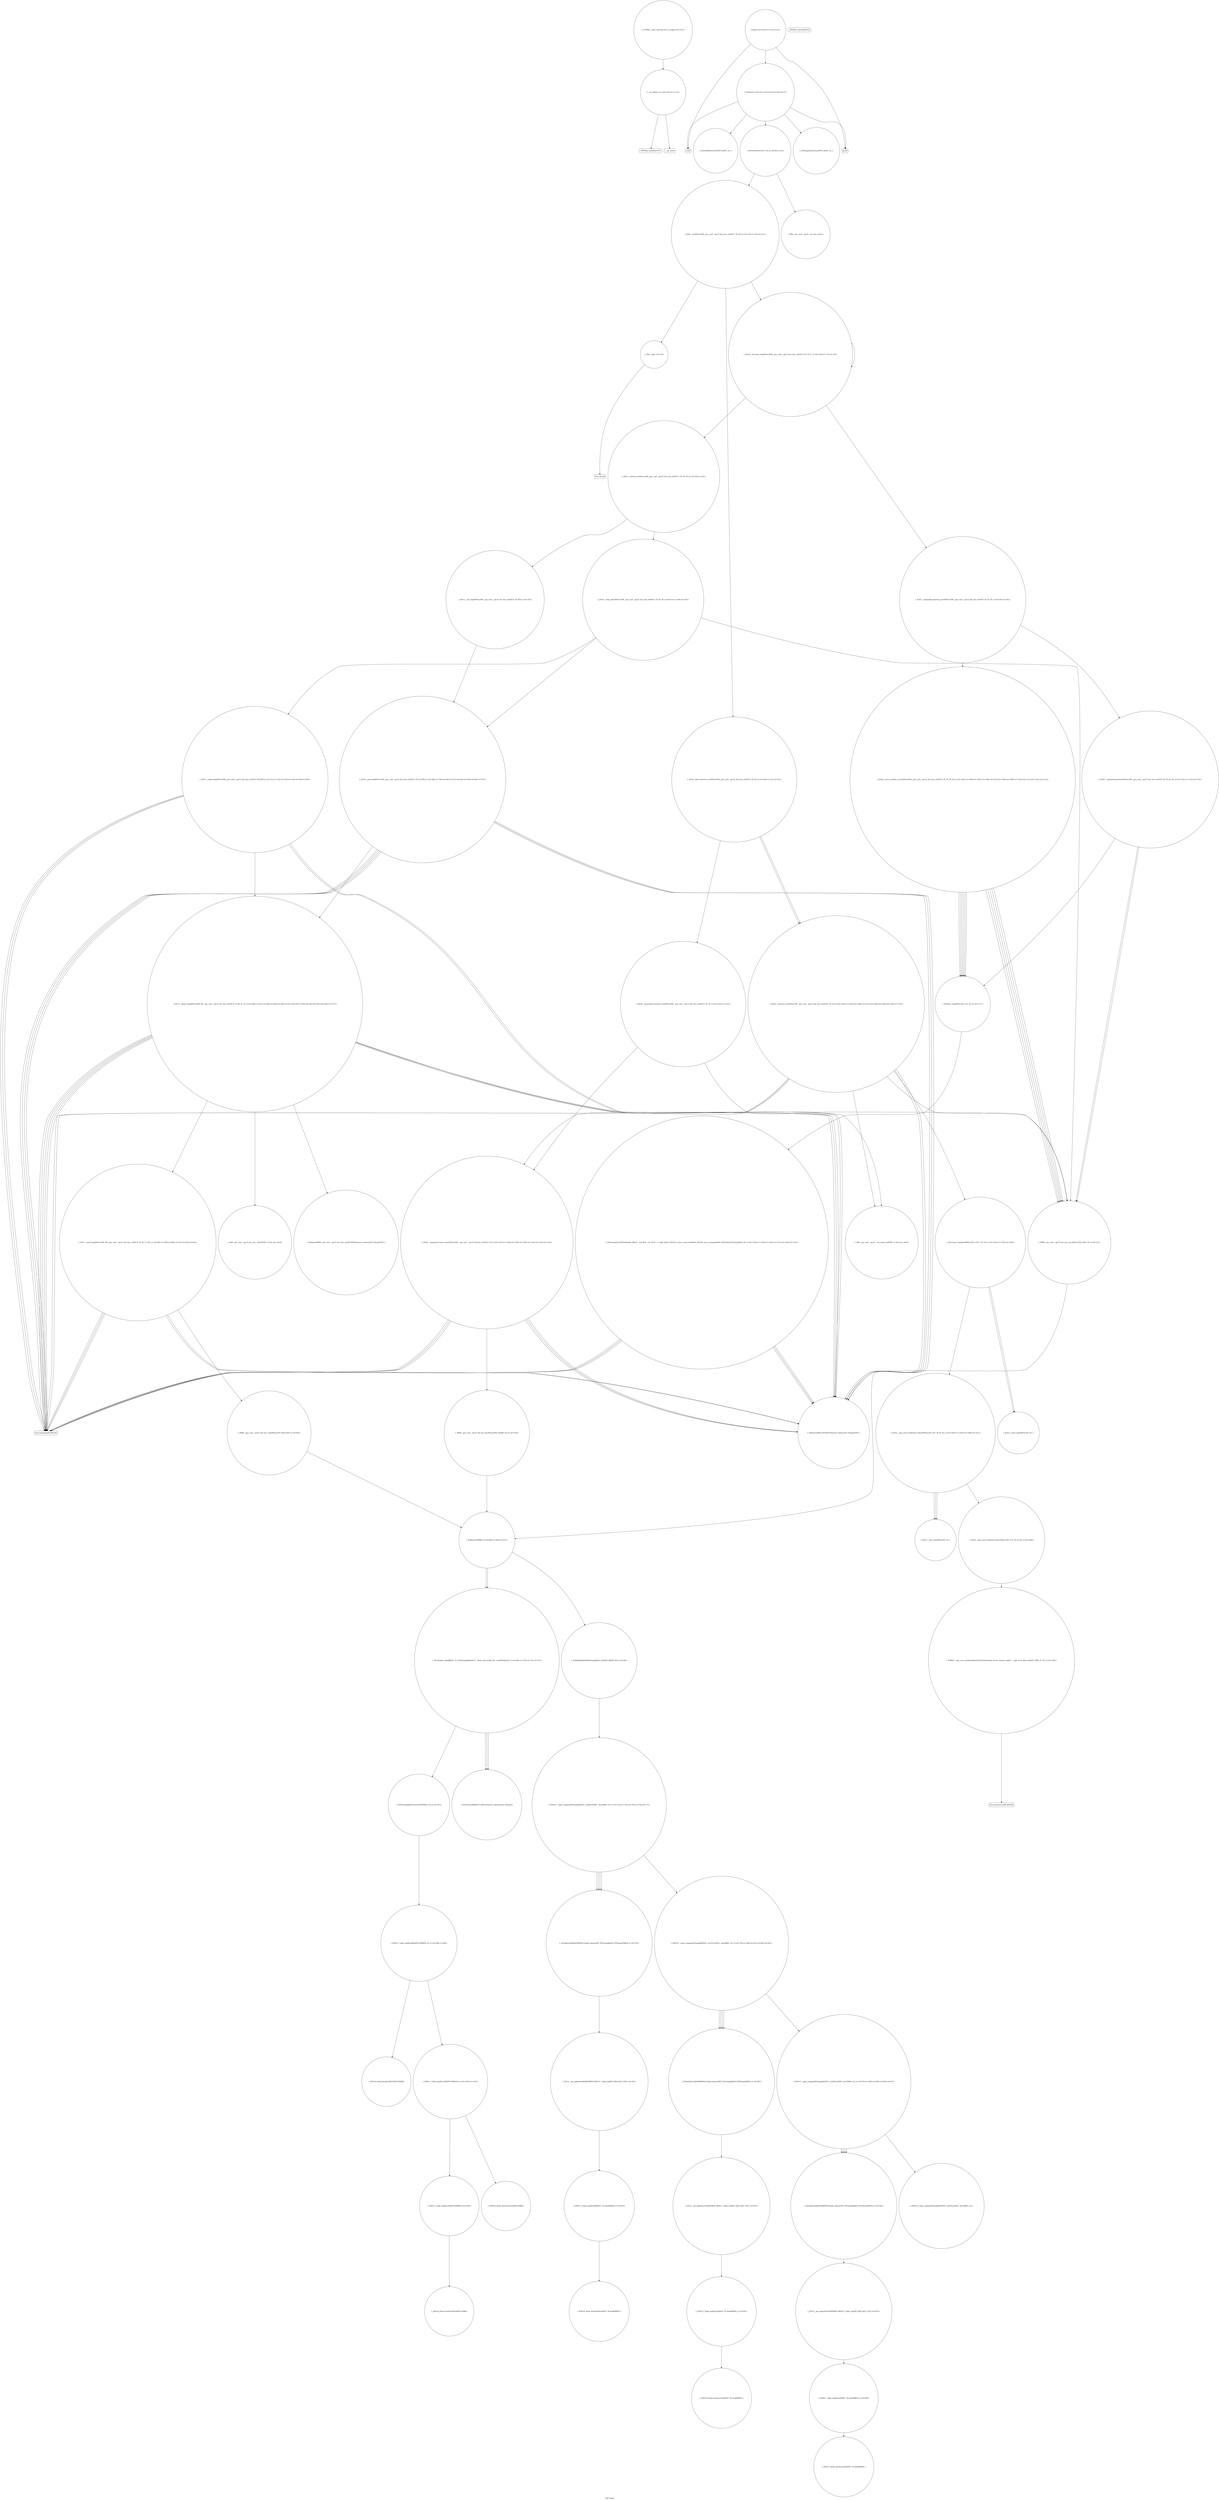 digraph "Call Graph" {
	label="Call Graph";

	Node0x561079120960 [shape=record,shape=circle,label="{__cxx_global_var_init|{<s0>1|<s1>2}}"];
	Node0x561079120960:s0 -> Node0x5610791209e0[color=black];
	Node0x561079120960:s1 -> Node0x561079309d20[color=black];
	Node0x56107930b220 [shape=record,shape=circle,label="{_ZNSt15__tuple_compareISt5tupleIJiiiEES1_Lm3ELm3EE6__lessERKS1_S4_}"];
	Node0x561079309f20 [shape=record,shape=circle,label="{_ZSt5beginI4vec3Lm3EEPT_RAT0__S1_}"];
	Node0x56107930c5c0 [shape=record,shape=circle,label="{_ZNSt11_Tuple_implILm1EJiiEEC2ERKiS2_|{<s0>100|<s1>101}}"];
	Node0x56107930c5c0:s0 -> Node0x56107930c6c0[color=black];
	Node0x56107930c5c0:s1 -> Node0x56107930c740[color=black];
	Node0x56107930a2a0 [shape=record,shape=circle,label="{_ZSt4__lgl|{<s0>19}}"];
	Node0x56107930a2a0:s0 -> Node0x56107930ca40[color=black];
	Node0x56107930c940 [shape=record,shape=circle,label="{_ZSt9iter_swapIP4vec3S1_EvT_T0_|{<s0>117}}"];
	Node0x56107930c940:s0 -> Node0x56107930c9c0[color=black];
	Node0x56107930a620 [shape=record,shape=circle,label="{_ZNK9__gnu_cxx5__ops15_Iter_less_iterclIP4vec3S4_EEbT_T0_|{<s0>37}}"];
	Node0x56107930a620:s0 -> Node0x56107930aaa0[color=black];
	Node0x56107930ccc0 [shape=record,shape=circle,label="{_ZN9__gnu_cxx5__ops15__val_comp_iterENS0_15_Iter_less_iterE}"];
	Node0x56107930a9a0 [shape=record,shape=circle,label="{_ZSt11__push_heapIP4vec3lS0_N9__gnu_cxx5__ops14_Iter_less_valEEvT_T0_S6_T1_RT2_|{<s0>58|<s1>59|<s2>60|<s3>61|<s4>62|<s5>63}}"];
	Node0x56107930a9a0:s0 -> Node0x56107930a7a0[color=black];
	Node0x56107930a9a0:s1 -> Node0x56107930aa20[color=black];
	Node0x56107930a9a0:s2 -> Node0x56107930a720[color=black];
	Node0x56107930a9a0:s3 -> Node0x56107930a7a0[color=black];
	Node0x56107930a9a0:s4 -> Node0x56107930a720[color=black];
	Node0x56107930a9a0:s5 -> Node0x56107930a7a0[color=black];
	Node0x56107930d040 [shape=record,shape=circle,label="{_ZNK9__gnu_cxx5__ops14_Val_less_iterclI4vec3PS3_EEbRT_T0_|{<s0>150}}"];
	Node0x56107930d040:s0 -> Node0x56107930aaa0[color=black];
	Node0x56107930ad20 [shape=record,shape=circle,label="{_ZNSt15__tuple_compareISt5tupleIJiiiEES1_Lm1ELm3EE6__lessERKS1_S4_|{<s0>79|<s1>80|<s2>81|<s3>82|<s4>83}}"];
	Node0x56107930ad20:s0 -> Node0x56107930af20[color=black];
	Node0x56107930ad20:s1 -> Node0x56107930af20[color=black];
	Node0x56107930ad20:s2 -> Node0x56107930af20[color=black];
	Node0x56107930ad20:s3 -> Node0x56107930af20[color=black];
	Node0x56107930ad20:s4 -> Node0x56107930afa0[color=black];
	Node0x56107930b0a0 [shape=record,shape=circle,label="{_ZNSt11_Tuple_implILm1EJiiEE7_M_headERKS0_|{<s0>93}}"];
	Node0x56107930b0a0:s0 -> Node0x56107930b120[color=black];
	Node0x561079309da0 [shape=record,shape=circle,label="{_Z5solvev|{<s0>3|<s1>4|<s2>5|<s3>6|<s4>7}}"];
	Node0x561079309da0:s0 -> Node0x561079309e20[color=black];
	Node0x561079309da0:s1 -> Node0x561079309f20[color=black];
	Node0x561079309da0:s2 -> Node0x561079309fa0[color=black];
	Node0x561079309da0:s3 -> Node0x561079309ea0[color=black];
	Node0x561079309da0:s4 -> Node0x56107930a020[color=black];
	Node0x56107930c440 [shape=record,shape=circle,label="{_ZSt7forwardIRKiEOT_RNSt16remove_referenceIS2_E4typeE}"];
	Node0x56107930a120 [shape=record,shape=circle,label="{_ZSt6__sortIP4vec3N9__gnu_cxx5__ops15_Iter_less_iterEEvT_S5_T0_|{<s0>13|<s1>14|<s2>15}}"];
	Node0x56107930a120:s0 -> Node0x56107930a2a0[color=black];
	Node0x56107930a120:s1 -> Node0x56107930a220[color=black];
	Node0x56107930a120:s2 -> Node0x56107930a320[color=black];
	Node0x56107930c7c0 [shape=record,shape=circle,label="{_ZNSt10_Head_baseILm2EiLb0EEC2ERKi}"];
	Node0x56107930a4a0 [shape=record,shape=circle,label="{_ZSt13__heap_selectIP4vec3N9__gnu_cxx5__ops15_Iter_less_iterEEvT_S5_S5_T0_|{<s0>27|<s1>28|<s2>29}}"];
	Node0x56107930a4a0:s0 -> Node0x56107930a5a0[color=black];
	Node0x56107930a4a0:s1 -> Node0x56107930a620[color=black];
	Node0x56107930a4a0:s2 -> Node0x56107930a6a0[color=black];
	Node0x56107930cb40 [shape=record,shape=circle,label="{_ZSt26__unguarded_insertion_sortIP4vec3N9__gnu_cxx5__ops15_Iter_less_iterEEvT_S5_T0_|{<s0>132|<s1>133}}"];
	Node0x56107930cb40:s0 -> Node0x56107930ccc0[color=black];
	Node0x56107930cb40:s1 -> Node0x56107930cc40[color=black];
	Node0x56107930a820 [shape=record,shape=circle,label="{_ZSt13__adjust_heapIP4vec3lS0_N9__gnu_cxx5__ops15_Iter_less_iterEEvT_T0_S6_T1_T2_|{<s0>46|<s1>47|<s2>48|<s3>49|<s4>50|<s5>51|<s6>52|<s7>53|<s8>54|<s9>55|<s10>56|<s11>57}}"];
	Node0x56107930a820:s0 -> Node0x56107930a7a0[color=black];
	Node0x56107930a820:s1 -> Node0x56107930a620[color=black];
	Node0x56107930a820:s2 -> Node0x56107930a720[color=black];
	Node0x56107930a820:s3 -> Node0x56107930a7a0[color=black];
	Node0x56107930a820:s4 -> Node0x56107930a720[color=black];
	Node0x56107930a820:s5 -> Node0x56107930a7a0[color=black];
	Node0x56107930a820:s6 -> Node0x56107930a8a0[color=black];
	Node0x56107930a820:s7 -> Node0x56107930a920[color=black];
	Node0x56107930a820:s8 -> Node0x56107930a720[color=black];
	Node0x56107930a820:s9 -> Node0x56107930a7a0[color=black];
	Node0x56107930a820:s10 -> Node0x56107930a7a0[color=black];
	Node0x56107930a820:s11 -> Node0x56107930a9a0[color=black];
	Node0x56107930cec0 [shape=record,shape=circle,label="{_ZSt12__niter_baseIP4vec3ET_S2_}"];
	Node0x56107930aba0 [shape=record,shape=circle,label="{_ZSt10make_tupleIJRKiS1_S1_EESt5tupleIJDpNSt17__decay_and_stripIT_E6__typeEEEDpOS4_|{<s0>69|<s1>70|<s2>71|<s3>72}}"];
	Node0x56107930aba0:s0 -> Node0x56107930c440[color=black];
	Node0x56107930aba0:s1 -> Node0x56107930c440[color=black];
	Node0x56107930aba0:s2 -> Node0x56107930c440[color=black];
	Node0x56107930aba0:s3 -> Node0x56107930c4c0[color=black];
	Node0x56107930af20 [shape=record,shape=circle,label="{_ZSt3getILm1EJiiiEERKNSt13tuple_elementIXT_ESt5tupleIJDpT0_EEE4typeERKS4_|{<s0>86}}"];
	Node0x56107930af20:s0 -> Node0x56107930b020[color=black];
	Node0x5610791209e0 [shape=record,shape=Mrecord,label="{_ZNSt8ios_base4InitC1Ev}"];
	Node0x56107930b2a0 [shape=record,shape=circle,label="{_ZSt12__get_helperILm2EiJEERKT0_RKSt11_Tuple_implIXT_EJS0_DpT1_EE|{<s0>95}}"];
	Node0x56107930b2a0:s0 -> Node0x56107930b320[color=black];
	Node0x561079309fa0 [shape=record,shape=circle,label="{_ZSt3endI4vec3Lm3EEPT_RAT0__S1_}"];
	Node0x56107930c640 [shape=record,shape=circle,label="{_ZNSt10_Head_baseILm0EiLb0EEC2ERKi}"];
	Node0x56107930a320 [shape=record,shape=circle,label="{_ZSt22__final_insertion_sortIP4vec3N9__gnu_cxx5__ops15_Iter_less_iterEEvT_S5_T0_|{<s0>20|<s1>21|<s2>22}}"];
	Node0x56107930a320:s0 -> Node0x56107930cac0[color=black];
	Node0x56107930a320:s1 -> Node0x56107930cb40[color=black];
	Node0x56107930a320:s2 -> Node0x56107930cac0[color=black];
	Node0x56107930c9c0 [shape=record,shape=circle,label="{_ZSt4swapI4vec3ENSt9enable_ifIXsr6__and_ISt6__not_ISt15__is_tuple_likeIT_EESt21is_move_constructibleIS4_ESt18is_move_assignableIS4_EEE5valueEvE4typeERS4_SD_|{<s0>118|<s1>119|<s2>120|<s3>121|<s4>122|<s5>123}}"];
	Node0x56107930c9c0:s0 -> Node0x56107930a720[color=black];
	Node0x56107930c9c0:s1 -> Node0x56107930a7a0[color=black];
	Node0x56107930c9c0:s2 -> Node0x56107930a720[color=black];
	Node0x56107930c9c0:s3 -> Node0x56107930a7a0[color=black];
	Node0x56107930c9c0:s4 -> Node0x56107930a720[color=black];
	Node0x56107930c9c0:s5 -> Node0x56107930a7a0[color=black];
	Node0x56107930a6a0 [shape=record,shape=circle,label="{_ZSt10__pop_heapIP4vec3N9__gnu_cxx5__ops15_Iter_less_iterEEvT_S5_S5_RT0_|{<s0>38|<s1>39|<s2>40|<s3>41|<s4>42|<s5>43|<s6>44|<s7>45}}"];
	Node0x56107930a6a0:s0 -> Node0x56107930a720[color=black];
	Node0x56107930a6a0:s1 -> Node0x56107930a7a0[color=black];
	Node0x56107930a6a0:s2 -> Node0x56107930a720[color=black];
	Node0x56107930a6a0:s3 -> Node0x56107930a7a0[color=black];
	Node0x56107930a6a0:s4 -> Node0x56107930a720[color=black];
	Node0x56107930a6a0:s5 -> Node0x56107930a7a0[color=black];
	Node0x56107930a6a0:s6 -> Node0x56107930a7a0[color=black];
	Node0x56107930a6a0:s7 -> Node0x56107930a820[color=black];
	Node0x56107930cd40 [shape=record,shape=circle,label="{_ZSt23__copy_move_backward_a2ILb1EP4vec3S1_ET1_T0_S3_S2_|{<s0>144|<s1>145|<s2>146|<s3>147}}"];
	Node0x56107930cd40:s0 -> Node0x56107930cec0[color=black];
	Node0x56107930cd40:s1 -> Node0x56107930cec0[color=black];
	Node0x56107930cd40:s2 -> Node0x56107930cec0[color=black];
	Node0x56107930cd40:s3 -> Node0x56107930ce40[color=black];
	Node0x56107930aa20 [shape=record,shape=circle,label="{_ZNK9__gnu_cxx5__ops14_Iter_less_valclIP4vec3S3_EEbT_RT0_|{<s0>64}}"];
	Node0x56107930aa20:s0 -> Node0x56107930aaa0[color=black];
	Node0x56107930d0c0 [shape=record,shape=circle,label="{_GLOBAL__sub_I_Georeth.0v0_2_0.cpp|{<s0>151}}"];
	Node0x56107930d0c0:s0 -> Node0x561079120960[color=black];
	Node0x56107930ada0 [shape=record,shape=circle,label="{_ZSt12__get_helperILm0EiJiiEERKT0_RKSt11_Tuple_implIXT_EJS0_DpT1_EE|{<s0>84}}"];
	Node0x56107930ada0:s0 -> Node0x56107930ae20[color=black];
	Node0x56107930b120 [shape=record,shape=circle,label="{_ZNSt10_Head_baseILm1EiLb0EE7_M_headERKS0_}"];
	Node0x561079309e20 [shape=record,shape=Mrecord,label="{scanf}"];
	Node0x56107930c4c0 [shape=record,shape=circle,label="{_ZNSt5tupleIJiiiEEC2IvLb1EEERKiS3_S3_|{<s0>97}}"];
	Node0x56107930c4c0:s0 -> Node0x56107930c540[color=black];
	Node0x56107930a1a0 [shape=record,shape=circle,label="{_ZN9__gnu_cxx5__ops16__iter_less_iterEv}"];
	Node0x56107930c840 [shape=record,shape=circle,label="{_ZSt22__move_median_to_firstIP4vec3N9__gnu_cxx5__ops15_Iter_less_iterEEvT_S5_S5_S5_T0_|{<s0>103|<s1>104|<s2>105|<s3>106|<s4>107|<s5>108|<s6>109|<s7>110|<s8>111|<s9>112|<s10>113}}"];
	Node0x56107930c840:s0 -> Node0x56107930a620[color=black];
	Node0x56107930c840:s1 -> Node0x56107930a620[color=black];
	Node0x56107930c840:s2 -> Node0x56107930c940[color=black];
	Node0x56107930c840:s3 -> Node0x56107930a620[color=black];
	Node0x56107930c840:s4 -> Node0x56107930c940[color=black];
	Node0x56107930c840:s5 -> Node0x56107930c940[color=black];
	Node0x56107930c840:s6 -> Node0x56107930a620[color=black];
	Node0x56107930c840:s7 -> Node0x56107930c940[color=black];
	Node0x56107930c840:s8 -> Node0x56107930a620[color=black];
	Node0x56107930c840:s9 -> Node0x56107930c940[color=black];
	Node0x56107930c840:s10 -> Node0x56107930c940[color=black];
	Node0x56107930a520 [shape=record,shape=circle,label="{_ZSt11__sort_heapIP4vec3N9__gnu_cxx5__ops15_Iter_less_iterEEvT_S5_RT0_|{<s0>30}}"];
	Node0x56107930a520:s0 -> Node0x56107930a6a0[color=black];
	Node0x56107930cbc0 [shape=record,shape=circle,label="{_ZSt13move_backwardIP4vec3S1_ET0_T_S3_S2_|{<s0>134|<s1>135|<s2>136}}"];
	Node0x56107930cbc0:s0 -> Node0x56107930cdc0[color=black];
	Node0x56107930cbc0:s1 -> Node0x56107930cdc0[color=black];
	Node0x56107930cbc0:s2 -> Node0x56107930cd40[color=black];
	Node0x56107930a8a0 [shape=record,shape=circle,label="{_ZSt4moveIRN9__gnu_cxx5__ops15_Iter_less_iterEEONSt16remove_referenceIT_E4typeEOS5_}"];
	Node0x56107930cf40 [shape=record,shape=circle,label="{_ZNSt20__copy_move_backwardILb1ELb1ESt26random_access_iterator_tagE13__copy_move_bI4vec3EEPT_PKS4_S7_S5_|{<s0>149}}"];
	Node0x56107930cf40:s0 -> Node0x56107930cfc0[color=black];
	Node0x56107930ac20 [shape=record,shape=circle,label="{_ZNSt15__tuple_compareISt5tupleIJiiiEES1_Lm0ELm3EE6__lessERKS1_S4_|{<s0>73|<s1>74|<s2>75|<s3>76|<s4>77}}"];
	Node0x56107930ac20:s0 -> Node0x56107930aca0[color=black];
	Node0x56107930ac20:s1 -> Node0x56107930aca0[color=black];
	Node0x56107930ac20:s2 -> Node0x56107930aca0[color=black];
	Node0x56107930ac20:s3 -> Node0x56107930aca0[color=black];
	Node0x56107930ac20:s4 -> Node0x56107930ad20[color=black];
	Node0x56107930afa0 [shape=record,shape=circle,label="{_ZNSt15__tuple_compareISt5tupleIJiiiEES1_Lm2ELm3EE6__lessERKS1_S4_|{<s0>87|<s1>88|<s2>89|<s3>90|<s4>91}}"];
	Node0x56107930afa0:s0 -> Node0x56107930b1a0[color=black];
	Node0x56107930afa0:s1 -> Node0x56107930b1a0[color=black];
	Node0x56107930afa0:s2 -> Node0x56107930b1a0[color=black];
	Node0x56107930afa0:s3 -> Node0x56107930b1a0[color=black];
	Node0x56107930afa0:s4 -> Node0x56107930b220[color=black];
	Node0x561079309ca0 [shape=record,shape=Mrecord,label="{_ZNSt8ios_base4InitD1Ev}"];
	Node0x56107930b320 [shape=record,shape=circle,label="{_ZNSt11_Tuple_implILm2EJiEE7_M_headERKS0_|{<s0>96}}"];
	Node0x56107930b320:s0 -> Node0x56107930c3c0[color=black];
	Node0x56107930a020 [shape=record,shape=Mrecord,label="{printf}"];
	Node0x56107930c6c0 [shape=record,shape=circle,label="{_ZNSt11_Tuple_implILm2EJiEEC2ERKi|{<s0>102}}"];
	Node0x56107930c6c0:s0 -> Node0x56107930c7c0[color=black];
	Node0x56107930a3a0 [shape=record,shape=circle,label="{_ZSt14__partial_sortIP4vec3N9__gnu_cxx5__ops15_Iter_less_iterEEvT_S5_S5_T0_|{<s0>23|<s1>24}}"];
	Node0x56107930a3a0:s0 -> Node0x56107930a4a0[color=black];
	Node0x56107930a3a0:s1 -> Node0x56107930a520[color=black];
	Node0x56107930ca40 [shape=record,shape=Mrecord,label="{llvm.ctlz.i64}"];
	Node0x56107930a720 [shape=record,shape=circle,label="{_ZSt4moveIR4vec3EONSt16remove_referenceIT_E4typeEOS3_}"];
	Node0x56107930cdc0 [shape=record,shape=circle,label="{_ZSt12__miter_baseIP4vec3ET_S2_}"];
	Node0x56107930aaa0 [shape=record,shape=circle,label="{_ZNK4vec3ltERKS_|{<s0>65|<s1>66|<s2>67}}"];
	Node0x56107930aaa0:s0 -> Node0x56107930aba0[color=black];
	Node0x56107930aaa0:s1 -> Node0x56107930aba0[color=black];
	Node0x56107930aaa0:s2 -> Node0x56107930ab20[color=black];
	Node0x56107930ae20 [shape=record,shape=circle,label="{_ZNSt11_Tuple_implILm0EJiiiEE7_M_headERKS0_|{<s0>85}}"];
	Node0x56107930ae20:s0 -> Node0x56107930aea0[color=black];
	Node0x56107930b1a0 [shape=record,shape=circle,label="{_ZSt3getILm2EJiiiEERKNSt13tuple_elementIXT_ESt5tupleIJDpT0_EEE4typeERKS4_|{<s0>94}}"];
	Node0x56107930b1a0:s0 -> Node0x56107930b2a0[color=black];
	Node0x561079309ea0 [shape=record,shape=circle,label="{_ZSt4sortIP4vec3EvT_S2_|{<s0>8|<s1>9}}"];
	Node0x561079309ea0:s0 -> Node0x56107930a1a0[color=black];
	Node0x561079309ea0:s1 -> Node0x56107930a120[color=black];
	Node0x56107930c540 [shape=record,shape=circle,label="{_ZNSt11_Tuple_implILm0EJiiiEEC2ERKiS2_S2_|{<s0>98|<s1>99}}"];
	Node0x56107930c540:s0 -> Node0x56107930c5c0[color=black];
	Node0x56107930c540:s1 -> Node0x56107930c640[color=black];
	Node0x56107930a220 [shape=record,shape=circle,label="{_ZSt16__introsort_loopIP4vec3lN9__gnu_cxx5__ops15_Iter_less_iterEEvT_S5_T0_T1_|{<s0>16|<s1>17|<s2>18}}"];
	Node0x56107930a220:s0 -> Node0x56107930a3a0[color=black];
	Node0x56107930a220:s1 -> Node0x56107930a420[color=black];
	Node0x56107930a220:s2 -> Node0x56107930a220[color=black];
	Node0x56107930c8c0 [shape=record,shape=circle,label="{_ZSt21__unguarded_partitionIP4vec3N9__gnu_cxx5__ops15_Iter_less_iterEET_S5_S5_S5_T0_|{<s0>114|<s1>115|<s2>116}}"];
	Node0x56107930c8c0:s0 -> Node0x56107930a620[color=black];
	Node0x56107930c8c0:s1 -> Node0x56107930a620[color=black];
	Node0x56107930c8c0:s2 -> Node0x56107930c940[color=black];
	Node0x56107930a5a0 [shape=record,shape=circle,label="{_ZSt11__make_heapIP4vec3N9__gnu_cxx5__ops15_Iter_less_iterEEvT_S5_RT0_|{<s0>31|<s1>32|<s2>33|<s3>34|<s4>35|<s5>36}}"];
	Node0x56107930a5a0:s0 -> Node0x56107930a720[color=black];
	Node0x56107930a5a0:s1 -> Node0x56107930a7a0[color=black];
	Node0x56107930a5a0:s2 -> Node0x56107930a720[color=black];
	Node0x56107930a5a0:s3 -> Node0x56107930a7a0[color=black];
	Node0x56107930a5a0:s4 -> Node0x56107930a7a0[color=black];
	Node0x56107930a5a0:s5 -> Node0x56107930a820[color=black];
	Node0x56107930cc40 [shape=record,shape=circle,label="{_ZSt25__unguarded_linear_insertIP4vec3N9__gnu_cxx5__ops14_Val_less_iterEEvT_T0_|{<s0>137|<s1>138|<s2>139|<s3>140|<s4>141|<s5>142|<s6>143}}"];
	Node0x56107930cc40:s0 -> Node0x56107930a720[color=black];
	Node0x56107930cc40:s1 -> Node0x56107930a7a0[color=black];
	Node0x56107930cc40:s2 -> Node0x56107930d040[color=black];
	Node0x56107930cc40:s3 -> Node0x56107930a720[color=black];
	Node0x56107930cc40:s4 -> Node0x56107930a7a0[color=black];
	Node0x56107930cc40:s5 -> Node0x56107930a720[color=black];
	Node0x56107930cc40:s6 -> Node0x56107930a7a0[color=black];
	Node0x56107930a920 [shape=record,shape=circle,label="{_ZN9__gnu_cxx5__ops14_Iter_less_valC2ENS0_15_Iter_less_iterE}"];
	Node0x56107930cfc0 [shape=record,shape=Mrecord,label="{llvm.memmove.p0i8.p0i8.i64}"];
	Node0x56107930aca0 [shape=record,shape=circle,label="{_ZSt3getILm0EJiiiEERKNSt13tuple_elementIXT_ESt5tupleIJDpT0_EEE4typeERKS4_|{<s0>78}}"];
	Node0x56107930aca0:s0 -> Node0x56107930ada0[color=black];
	Node0x56107930b020 [shape=record,shape=circle,label="{_ZSt12__get_helperILm1EiJiEERKT0_RKSt11_Tuple_implIXT_EJS0_DpT1_EE|{<s0>92}}"];
	Node0x56107930b020:s0 -> Node0x56107930b0a0[color=black];
	Node0x561079309d20 [shape=record,shape=Mrecord,label="{__cxa_atexit}"];
	Node0x56107930c3c0 [shape=record,shape=circle,label="{_ZNSt10_Head_baseILm2EiLb0EE7_M_headERKS0_}"];
	Node0x56107930a0a0 [shape=record,shape=circle,label="{main|{<s0>10|<s1>11|<s2>12}}"];
	Node0x56107930a0a0:s0 -> Node0x561079309e20[color=black];
	Node0x56107930a0a0:s1 -> Node0x56107930a020[color=black];
	Node0x56107930a0a0:s2 -> Node0x561079309da0[color=black];
	Node0x56107930c740 [shape=record,shape=circle,label="{_ZNSt10_Head_baseILm1EiLb0EEC2ERKi}"];
	Node0x56107930a420 [shape=record,shape=circle,label="{_ZSt27__unguarded_partition_pivotIP4vec3N9__gnu_cxx5__ops15_Iter_less_iterEET_S5_S5_T0_|{<s0>25|<s1>26}}"];
	Node0x56107930a420:s0 -> Node0x56107930c840[color=black];
	Node0x56107930a420:s1 -> Node0x56107930c8c0[color=black];
	Node0x56107930cac0 [shape=record,shape=circle,label="{_ZSt16__insertion_sortIP4vec3N9__gnu_cxx5__ops15_Iter_less_iterEEvT_S5_T0_|{<s0>124|<s1>125|<s2>126|<s3>127|<s4>128|<s5>129|<s6>130|<s7>131}}"];
	Node0x56107930cac0:s0 -> Node0x56107930a620[color=black];
	Node0x56107930cac0:s1 -> Node0x56107930a720[color=black];
	Node0x56107930cac0:s2 -> Node0x56107930a7a0[color=black];
	Node0x56107930cac0:s3 -> Node0x56107930cbc0[color=black];
	Node0x56107930cac0:s4 -> Node0x56107930a720[color=black];
	Node0x56107930cac0:s5 -> Node0x56107930a7a0[color=black];
	Node0x56107930cac0:s6 -> Node0x56107930ccc0[color=black];
	Node0x56107930cac0:s7 -> Node0x56107930cc40[color=black];
	Node0x56107930a7a0 [shape=record,shape=Mrecord,label="{llvm.memcpy.p0i8.p0i8.i64}"];
	Node0x56107930ce40 [shape=record,shape=circle,label="{_ZSt22__copy_move_backward_aILb1EP4vec3S1_ET1_T0_S3_S2_|{<s0>148}}"];
	Node0x56107930ce40:s0 -> Node0x56107930cf40[color=black];
	Node0x56107930ab20 [shape=record,shape=circle,label="{_ZStltIJiiiEJiiiEEbRKSt5tupleIJDpT_EERKS0_IJDpT0_EE|{<s0>68}}"];
	Node0x56107930ab20:s0 -> Node0x56107930ac20[color=black];
	Node0x56107930aea0 [shape=record,shape=circle,label="{_ZNSt10_Head_baseILm0EiLb0EE7_M_headERKS0_}"];
}
